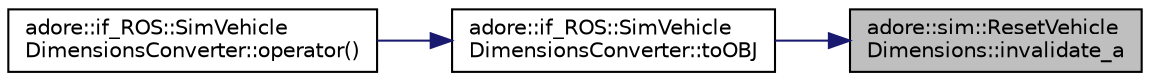 digraph "adore::sim::ResetVehicleDimensions::invalidate_a"
{
 // LATEX_PDF_SIZE
  edge [fontname="Helvetica",fontsize="10",labelfontname="Helvetica",labelfontsize="10"];
  node [fontname="Helvetica",fontsize="10",shape=record];
  rankdir="RL";
  Node1 [label="adore::sim::ResetVehicle\lDimensions::invalidate_a",height=0.2,width=0.4,color="black", fillcolor="grey75", style="filled", fontcolor="black",tooltip=" "];
  Node1 -> Node2 [dir="back",color="midnightblue",fontsize="10",style="solid",fontname="Helvetica"];
  Node2 [label="adore::if_ROS::SimVehicle\lDimensionsConverter::toOBJ",height=0.2,width=0.4,color="black", fillcolor="white", style="filled",URL="$structadore_1_1if__ROS_1_1SimVehicleDimensionsConverter.html#a6ab9d292afbde9dd8f37b63d44d078b9",tooltip=" "];
  Node2 -> Node3 [dir="back",color="midnightblue",fontsize="10",style="solid",fontname="Helvetica"];
  Node3 [label="adore::if_ROS::SimVehicle\lDimensionsConverter::operator()",height=0.2,width=0.4,color="black", fillcolor="white", style="filled",URL="$structadore_1_1if__ROS_1_1SimVehicleDimensionsConverter.html#aed5b5d28a16580accd18cb667786ae8c",tooltip=" "];
}
